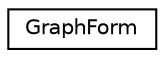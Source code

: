 digraph "Graphical Class Hierarchy"
{
  edge [fontname="Helvetica",fontsize="10",labelfontname="Helvetica",labelfontsize="10"];
  node [fontname="Helvetica",fontsize="10",shape=record];
  rankdir="LR";
  Node1 [label="GraphForm",height=0.2,width=0.4,color="black", fillcolor="white", style="filled",URL="$class_graph_form.html"];
}
